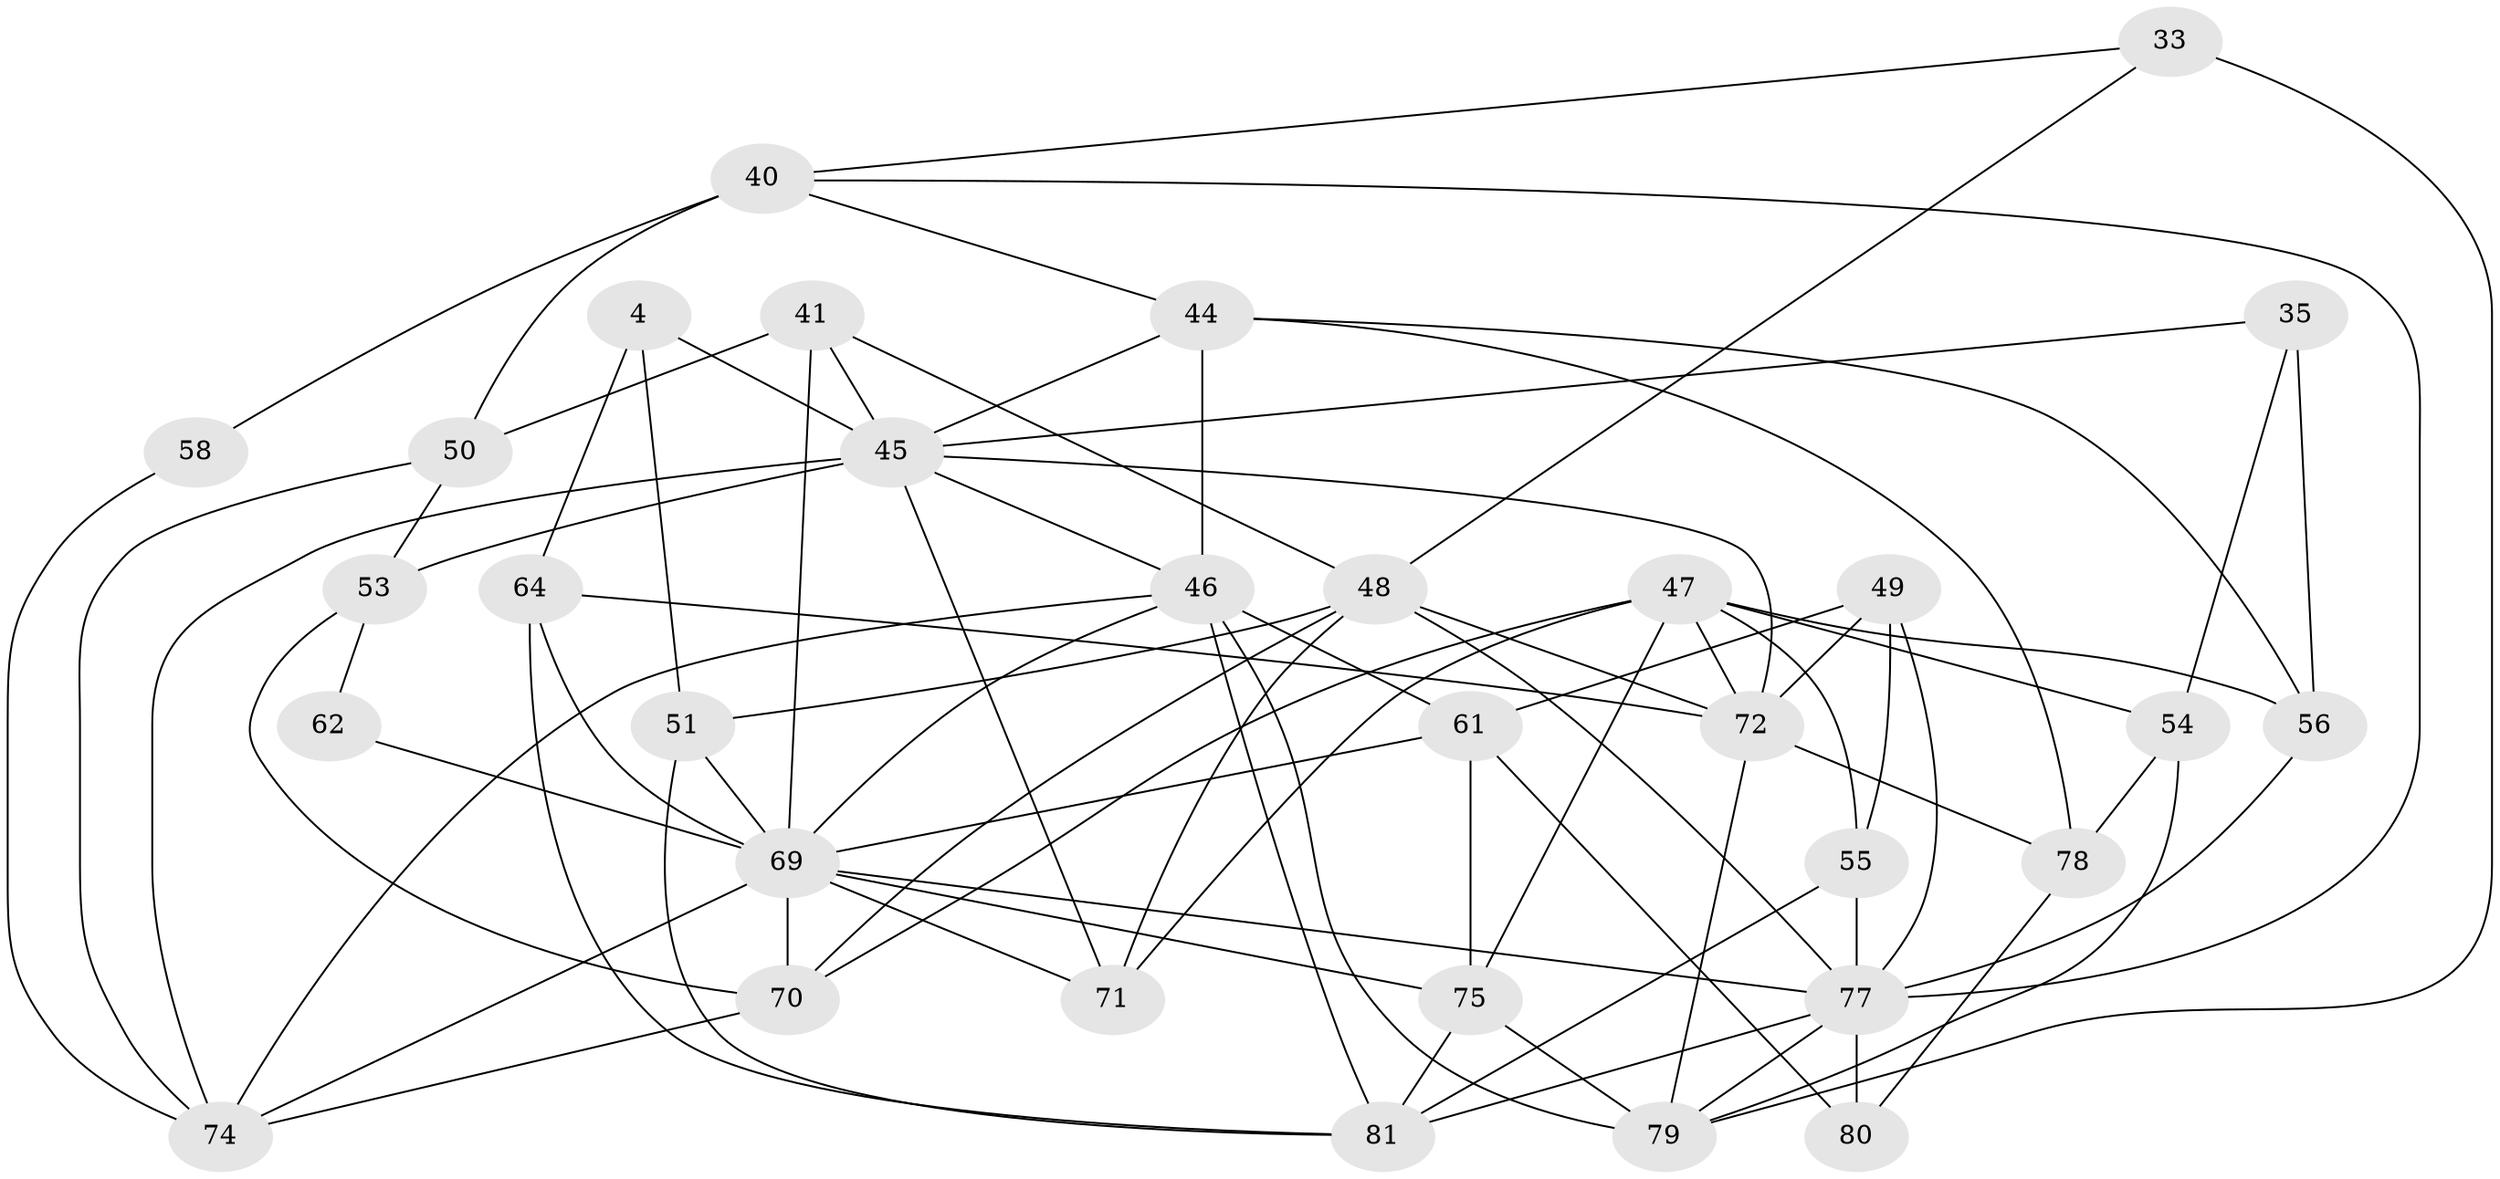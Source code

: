 // original degree distribution, {4: 1.0}
// Generated by graph-tools (version 1.1) at 2025/03/03/04/25 22:03:50]
// undirected, 32 vertices, 80 edges
graph export_dot {
graph [start="1"]
  node [color=gray90,style=filled];
  4;
  33;
  35;
  40 [super="+6"];
  41 [super="+31"];
  44 [super="+28"];
  45 [super="+42"];
  46 [super="+21+43"];
  47 [super="+17+38"];
  48 [super="+13+32"];
  49 [super="+15"];
  50;
  51 [super="+25"];
  53;
  54 [super="+11"];
  55;
  56 [super="+22"];
  58;
  61 [super="+57"];
  62;
  64 [super="+2"];
  69 [super="+60+39+68"];
  70 [super="+59"];
  71;
  72 [super="+67"];
  74 [super="+10+73"];
  75 [super="+30"];
  77 [super="+76+65"];
  78;
  79 [super="+27"];
  80;
  81 [super="+9+52"];
  4 -- 51;
  4 -- 64 [weight=2];
  4 -- 45;
  33 -- 40;
  33 -- 48 [weight=2];
  33 -- 79;
  35 -- 56 [weight=2];
  35 -- 45;
  35 -- 54;
  40 -- 58 [weight=2];
  40 -- 44;
  40 -- 50;
  40 -- 77;
  41 -- 50;
  41 -- 45 [weight=2];
  41 -- 48;
  41 -- 69 [weight=2];
  44 -- 45;
  44 -- 46 [weight=2];
  44 -- 56;
  44 -- 78;
  45 -- 74 [weight=3];
  45 -- 71;
  45 -- 53;
  45 -- 72;
  45 -- 46;
  46 -- 61 [weight=3];
  46 -- 79 [weight=2];
  46 -- 81;
  46 -- 69;
  46 -- 74 [weight=2];
  47 -- 55;
  47 -- 70;
  47 -- 54 [weight=3];
  47 -- 72 [weight=2];
  47 -- 71;
  47 -- 56;
  47 -- 75;
  48 -- 72 [weight=2];
  48 -- 70;
  48 -- 51 [weight=2];
  48 -- 71;
  48 -- 77;
  49 -- 72 [weight=2];
  49 -- 61 [weight=2];
  49 -- 55;
  49 -- 77;
  50 -- 53;
  50 -- 74;
  51 -- 81;
  51 -- 69 [weight=2];
  53 -- 70;
  53 -- 62;
  54 -- 78;
  54 -- 79;
  55 -- 81;
  55 -- 77;
  56 -- 77 [weight=2];
  58 -- 74 [weight=2];
  61 -- 80;
  61 -- 75;
  61 -- 69;
  62 -- 69 [weight=3];
  64 -- 72;
  64 -- 81 [weight=2];
  64 -- 69;
  69 -- 74 [weight=2];
  69 -- 77 [weight=3];
  69 -- 70;
  69 -- 71;
  69 -- 75;
  70 -- 74 [weight=2];
  72 -- 78;
  72 -- 79;
  75 -- 81;
  75 -- 79 [weight=2];
  77 -- 80 [weight=2];
  77 -- 81 [weight=2];
  77 -- 79;
  78 -- 80;
}
